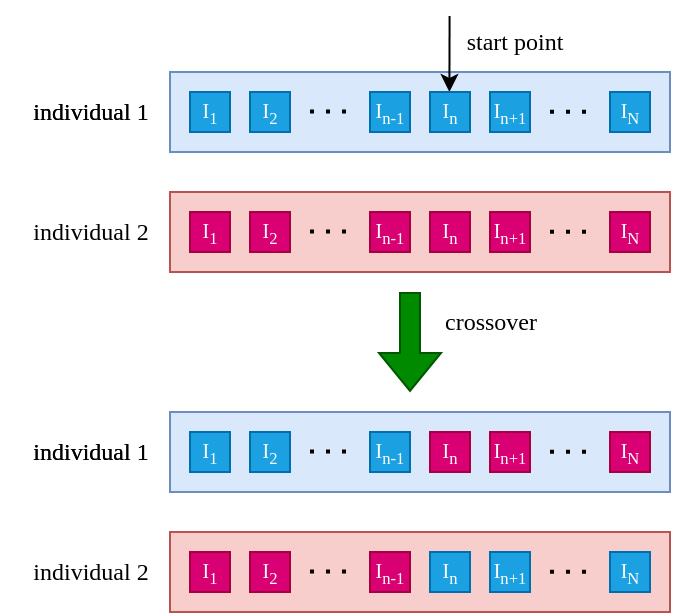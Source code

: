 <mxfile version="22.0.8" type="github">
  <diagram name="第 1 页" id="Molag10bkx70gF2NzAc1">
    <mxGraphModel dx="630" dy="398" grid="1" gridSize="10" guides="1" tooltips="1" connect="1" arrows="1" fold="1" page="1" pageScale="1" pageWidth="1169" pageHeight="827" math="0" shadow="0">
      <root>
        <mxCell id="0" />
        <mxCell id="1" parent="0" />
        <mxCell id="ViMQYmPjHWnvlr-54FI5-1" value="" style="rounded=0;whiteSpace=wrap;html=1;fillColor=#dae8fc;strokeColor=#6c8ebf;" parent="1" vertex="1">
          <mxGeometry x="270" y="220" width="250" height="40" as="geometry" />
        </mxCell>
        <mxCell id="ViMQYmPjHWnvlr-54FI5-3" value="&lt;font face=&quot;Comic Sans MS&quot;&gt;individual 1&lt;/font&gt;" style="text;html=1;align=center;verticalAlign=middle;resizable=0;points=[];autosize=1;strokeColor=none;fillColor=none;" parent="1" vertex="1">
          <mxGeometry x="190" y="225" width="80" height="30" as="geometry" />
        </mxCell>
        <mxCell id="ViMQYmPjHWnvlr-54FI5-4" value="&lt;font style=&quot;font-size: 10px;&quot; face=&quot;Comic Sans MS&quot;&gt;I&lt;sub&gt;1&lt;/sub&gt;&lt;/font&gt;" style="whiteSpace=wrap;html=1;aspect=fixed;fillColor=#1ba1e2;fontColor=#ffffff;strokeColor=#006EAF;" parent="1" vertex="1">
          <mxGeometry x="280" y="230" width="20" height="20" as="geometry" />
        </mxCell>
        <mxCell id="ViMQYmPjHWnvlr-54FI5-7" value="" style="endArrow=none;dashed=1;html=1;dashPattern=1 3;strokeWidth=2;rounded=0;" parent="1" edge="1">
          <mxGeometry width="50" height="50" relative="1" as="geometry">
            <mxPoint x="340" y="239.8" as="sourcePoint" />
            <mxPoint x="360" y="239.8" as="targetPoint" />
          </mxGeometry>
        </mxCell>
        <mxCell id="ViMQYmPjHWnvlr-54FI5-15" value="" style="endArrow=none;dashed=1;html=1;dashPattern=1 3;strokeWidth=2;rounded=0;" parent="1" edge="1">
          <mxGeometry width="50" height="50" relative="1" as="geometry">
            <mxPoint x="460" y="239.88" as="sourcePoint" />
            <mxPoint x="480" y="239.88" as="targetPoint" />
          </mxGeometry>
        </mxCell>
        <mxCell id="ViMQYmPjHWnvlr-54FI5-19" value="&lt;font face=&quot;Comic Sans MS&quot;&gt;individual 2&lt;/font&gt;" style="text;html=1;align=center;verticalAlign=middle;resizable=0;points=[];autosize=1;strokeColor=none;fillColor=none;" parent="1" vertex="1">
          <mxGeometry x="185" y="285" width="90" height="30" as="geometry" />
        </mxCell>
        <mxCell id="ViMQYmPjHWnvlr-54FI5-32" value="&lt;font face=&quot;Comic Sans MS&quot;&gt;individual 1&lt;/font&gt;" style="text;html=1;align=center;verticalAlign=middle;resizable=0;points=[];autosize=1;strokeColor=none;fillColor=none;" parent="1" vertex="1">
          <mxGeometry x="190" y="225" width="80" height="30" as="geometry" />
        </mxCell>
        <mxCell id="ViMQYmPjHWnvlr-54FI5-33" value="&lt;font face=&quot;Comic Sans MS&quot;&gt;start point&lt;/font&gt;" style="text;html=1;align=center;verticalAlign=middle;resizable=0;points=[];autosize=1;strokeColor=none;fillColor=none;" parent="1" vertex="1">
          <mxGeometry x="402" y="190" width="80" height="30" as="geometry" />
        </mxCell>
        <mxCell id="ViMQYmPjHWnvlr-54FI5-34" value="" style="endArrow=classic;html=1;rounded=0;exitX=0.076;exitY=0.066;exitDx=0;exitDy=0;exitPerimeter=0;" parent="1" edge="1">
          <mxGeometry width="50" height="50" relative="1" as="geometry">
            <mxPoint x="409.79" y="191.98" as="sourcePoint" />
            <mxPoint x="409.71" y="230" as="targetPoint" />
          </mxGeometry>
        </mxCell>
        <mxCell id="ViMQYmPjHWnvlr-54FI5-35" value="" style="shape=flexArrow;endArrow=classic;html=1;rounded=0;fillColor=#008a00;strokeColor=#005700;" parent="1" edge="1">
          <mxGeometry width="50" height="50" relative="1" as="geometry">
            <mxPoint x="390" y="330" as="sourcePoint" />
            <mxPoint x="390" y="380" as="targetPoint" />
          </mxGeometry>
        </mxCell>
        <mxCell id="ViMQYmPjHWnvlr-54FI5-36" value="&lt;font face=&quot;Comic Sans MS&quot;&gt;crossover&lt;/font&gt;" style="text;html=1;align=center;verticalAlign=middle;resizable=0;points=[];autosize=1;strokeColor=none;fillColor=none;" parent="1" vertex="1">
          <mxGeometry x="390" y="330" width="80" height="30" as="geometry" />
        </mxCell>
        <mxCell id="ViMQYmPjHWnvlr-54FI5-83" value="&lt;font style=&quot;font-size: 10px;&quot; face=&quot;Comic Sans MS&quot;&gt;I&lt;sub&gt;2&lt;/sub&gt;&lt;/font&gt;" style="whiteSpace=wrap;html=1;aspect=fixed;fillColor=#1ba1e2;fontColor=#ffffff;strokeColor=#006EAF;" parent="1" vertex="1">
          <mxGeometry x="310" y="230" width="20" height="20" as="geometry" />
        </mxCell>
        <mxCell id="ViMQYmPjHWnvlr-54FI5-84" value="&lt;font style=&quot;font-size: 10px;&quot; face=&quot;Comic Sans MS&quot;&gt;I&lt;sub&gt;n+1&lt;/sub&gt;&lt;/font&gt;" style="whiteSpace=wrap;html=1;aspect=fixed;fillColor=#1ba1e2;fontColor=#ffffff;strokeColor=#006EAF;" parent="1" vertex="1">
          <mxGeometry x="430" y="230" width="20" height="20" as="geometry" />
        </mxCell>
        <mxCell id="ViMQYmPjHWnvlr-54FI5-85" value="&lt;font style=&quot;font-size: 10px;&quot; face=&quot;Comic Sans MS&quot;&gt;I&lt;sub&gt;n&lt;/sub&gt;&lt;/font&gt;" style="whiteSpace=wrap;html=1;aspect=fixed;fillColor=#1ba1e2;fontColor=#ffffff;strokeColor=#006EAF;" parent="1" vertex="1">
          <mxGeometry x="400" y="230" width="20" height="20" as="geometry" />
        </mxCell>
        <mxCell id="ViMQYmPjHWnvlr-54FI5-86" value="&lt;font style=&quot;font-size: 10px;&quot; face=&quot;Comic Sans MS&quot;&gt;I&lt;sub&gt;n-1&lt;/sub&gt;&lt;/font&gt;" style="whiteSpace=wrap;html=1;aspect=fixed;fillColor=#1ba1e2;fontColor=#ffffff;strokeColor=#006EAF;" parent="1" vertex="1">
          <mxGeometry x="370" y="230" width="20" height="20" as="geometry" />
        </mxCell>
        <mxCell id="ViMQYmPjHWnvlr-54FI5-87" value="&lt;font style=&quot;font-size: 10px;&quot; face=&quot;Comic Sans MS&quot;&gt;I&lt;sub&gt;N&lt;/sub&gt;&lt;/font&gt;" style="whiteSpace=wrap;html=1;aspect=fixed;fillColor=#1ba1e2;fontColor=#ffffff;strokeColor=#006EAF;" parent="1" vertex="1">
          <mxGeometry x="490" y="230" width="20" height="20" as="geometry" />
        </mxCell>
        <mxCell id="ViMQYmPjHWnvlr-54FI5-89" value="" style="rounded=0;whiteSpace=wrap;html=1;fillColor=#f8cecc;strokeColor=#b85450;" parent="1" vertex="1">
          <mxGeometry x="270" y="280" width="250" height="40" as="geometry" />
        </mxCell>
        <mxCell id="ViMQYmPjHWnvlr-54FI5-90" value="&lt;font style=&quot;font-size: 10px;&quot; face=&quot;Comic Sans MS&quot;&gt;I&lt;sub&gt;1&lt;/sub&gt;&lt;/font&gt;" style="whiteSpace=wrap;html=1;aspect=fixed;fillColor=#d80073;fontColor=#ffffff;strokeColor=#A50040;" parent="1" vertex="1">
          <mxGeometry x="280" y="290" width="20" height="20" as="geometry" />
        </mxCell>
        <mxCell id="ViMQYmPjHWnvlr-54FI5-91" value="" style="endArrow=none;dashed=1;html=1;dashPattern=1 3;strokeWidth=2;rounded=0;" parent="1" edge="1">
          <mxGeometry width="50" height="50" relative="1" as="geometry">
            <mxPoint x="340" y="299.8" as="sourcePoint" />
            <mxPoint x="360" y="299.8" as="targetPoint" />
          </mxGeometry>
        </mxCell>
        <mxCell id="ViMQYmPjHWnvlr-54FI5-92" value="" style="endArrow=none;dashed=1;html=1;dashPattern=1 3;strokeWidth=2;rounded=0;" parent="1" edge="1">
          <mxGeometry width="50" height="50" relative="1" as="geometry">
            <mxPoint x="460" y="299.88" as="sourcePoint" />
            <mxPoint x="480" y="299.88" as="targetPoint" />
          </mxGeometry>
        </mxCell>
        <mxCell id="ViMQYmPjHWnvlr-54FI5-93" value="&lt;font style=&quot;font-size: 10px;&quot; face=&quot;Comic Sans MS&quot;&gt;I&lt;sub&gt;2&lt;/sub&gt;&lt;/font&gt;" style="whiteSpace=wrap;html=1;aspect=fixed;fillColor=#d80073;fontColor=#ffffff;strokeColor=#A50040;" parent="1" vertex="1">
          <mxGeometry x="310" y="290" width="20" height="20" as="geometry" />
        </mxCell>
        <mxCell id="ViMQYmPjHWnvlr-54FI5-94" value="&lt;font style=&quot;font-size: 10px;&quot; face=&quot;Comic Sans MS&quot;&gt;I&lt;sub&gt;n+1&lt;/sub&gt;&lt;/font&gt;" style="whiteSpace=wrap;html=1;aspect=fixed;fillColor=#d80073;fontColor=#ffffff;strokeColor=#A50040;" parent="1" vertex="1">
          <mxGeometry x="430" y="290" width="20" height="20" as="geometry" />
        </mxCell>
        <mxCell id="ViMQYmPjHWnvlr-54FI5-95" value="&lt;font style=&quot;font-size: 10px;&quot; face=&quot;Comic Sans MS&quot;&gt;I&lt;sub&gt;n&lt;/sub&gt;&lt;/font&gt;" style="whiteSpace=wrap;html=1;aspect=fixed;fillColor=#d80073;fontColor=#ffffff;strokeColor=#A50040;" parent="1" vertex="1">
          <mxGeometry x="400" y="290" width="20" height="20" as="geometry" />
        </mxCell>
        <mxCell id="ViMQYmPjHWnvlr-54FI5-96" value="&lt;font style=&quot;font-size: 10px;&quot; face=&quot;Comic Sans MS&quot;&gt;I&lt;sub&gt;n-1&lt;/sub&gt;&lt;/font&gt;" style="whiteSpace=wrap;html=1;aspect=fixed;fillColor=#d80073;fontColor=#ffffff;strokeColor=#A50040;" parent="1" vertex="1">
          <mxGeometry x="370" y="290" width="20" height="20" as="geometry" />
        </mxCell>
        <mxCell id="ViMQYmPjHWnvlr-54FI5-97" value="&lt;font style=&quot;font-size: 10px;&quot; face=&quot;Comic Sans MS&quot;&gt;I&lt;sub&gt;N&lt;/sub&gt;&lt;/font&gt;" style="whiteSpace=wrap;html=1;aspect=fixed;fillColor=#d80073;fontColor=#ffffff;strokeColor=#A50040;" parent="1" vertex="1">
          <mxGeometry x="490" y="290" width="20" height="20" as="geometry" />
        </mxCell>
        <mxCell id="ViMQYmPjHWnvlr-54FI5-98" value="" style="rounded=0;whiteSpace=wrap;html=1;fillColor=#dae8fc;strokeColor=#6c8ebf;" parent="1" vertex="1">
          <mxGeometry x="270" y="390" width="250" height="40" as="geometry" />
        </mxCell>
        <mxCell id="ViMQYmPjHWnvlr-54FI5-99" value="&lt;font face=&quot;Comic Sans MS&quot;&gt;individual 1&lt;/font&gt;" style="text;html=1;align=center;verticalAlign=middle;resizable=0;points=[];autosize=1;strokeColor=none;fillColor=none;" parent="1" vertex="1">
          <mxGeometry x="190" y="395" width="80" height="30" as="geometry" />
        </mxCell>
        <mxCell id="ViMQYmPjHWnvlr-54FI5-100" value="&lt;font style=&quot;font-size: 10px;&quot; face=&quot;Comic Sans MS&quot;&gt;I&lt;sub&gt;1&lt;/sub&gt;&lt;/font&gt;" style="whiteSpace=wrap;html=1;aspect=fixed;fillColor=#1ba1e2;fontColor=#ffffff;strokeColor=#006EAF;" parent="1" vertex="1">
          <mxGeometry x="280" y="400" width="20" height="20" as="geometry" />
        </mxCell>
        <mxCell id="ViMQYmPjHWnvlr-54FI5-101" value="" style="endArrow=none;dashed=1;html=1;dashPattern=1 3;strokeWidth=2;rounded=0;" parent="1" edge="1">
          <mxGeometry width="50" height="50" relative="1" as="geometry">
            <mxPoint x="340" y="409.8" as="sourcePoint" />
            <mxPoint x="360" y="409.8" as="targetPoint" />
          </mxGeometry>
        </mxCell>
        <mxCell id="ViMQYmPjHWnvlr-54FI5-103" value="&lt;font face=&quot;Comic Sans MS&quot;&gt;individual 2&lt;/font&gt;" style="text;html=1;align=center;verticalAlign=middle;resizable=0;points=[];autosize=1;strokeColor=none;fillColor=none;" parent="1" vertex="1">
          <mxGeometry x="185" y="455" width="90" height="30" as="geometry" />
        </mxCell>
        <mxCell id="ViMQYmPjHWnvlr-54FI5-104" value="&lt;font face=&quot;Comic Sans MS&quot;&gt;individual 1&lt;/font&gt;" style="text;html=1;align=center;verticalAlign=middle;resizable=0;points=[];autosize=1;strokeColor=none;fillColor=none;" parent="1" vertex="1">
          <mxGeometry x="190" y="395" width="80" height="30" as="geometry" />
        </mxCell>
        <mxCell id="ViMQYmPjHWnvlr-54FI5-105" value="&lt;font style=&quot;font-size: 10px;&quot; face=&quot;Comic Sans MS&quot;&gt;I&lt;sub&gt;2&lt;/sub&gt;&lt;/font&gt;" style="whiteSpace=wrap;html=1;aspect=fixed;fillColor=#1ba1e2;fontColor=#ffffff;strokeColor=#006EAF;" parent="1" vertex="1">
          <mxGeometry x="310" y="400" width="20" height="20" as="geometry" />
        </mxCell>
        <mxCell id="ViMQYmPjHWnvlr-54FI5-108" value="&lt;font style=&quot;font-size: 10px;&quot; face=&quot;Comic Sans MS&quot;&gt;I&lt;sub&gt;n-1&lt;/sub&gt;&lt;/font&gt;" style="whiteSpace=wrap;html=1;aspect=fixed;fillColor=#1ba1e2;fontColor=#ffffff;strokeColor=#006EAF;" parent="1" vertex="1">
          <mxGeometry x="370" y="400" width="20" height="20" as="geometry" />
        </mxCell>
        <mxCell id="ViMQYmPjHWnvlr-54FI5-110" value="" style="rounded=0;whiteSpace=wrap;html=1;fillColor=#f8cecc;strokeColor=#b85450;" parent="1" vertex="1">
          <mxGeometry x="270" y="450" width="250" height="40" as="geometry" />
        </mxCell>
        <mxCell id="ViMQYmPjHWnvlr-54FI5-111" value="&lt;font style=&quot;font-size: 10px;&quot; face=&quot;Comic Sans MS&quot;&gt;I&lt;sub&gt;1&lt;/sub&gt;&lt;/font&gt;" style="whiteSpace=wrap;html=1;aspect=fixed;fillColor=#d80073;fontColor=#ffffff;strokeColor=#A50040;" parent="1" vertex="1">
          <mxGeometry x="280" y="460" width="20" height="20" as="geometry" />
        </mxCell>
        <mxCell id="ViMQYmPjHWnvlr-54FI5-112" value="" style="endArrow=none;dashed=1;html=1;dashPattern=1 3;strokeWidth=2;rounded=0;" parent="1" edge="1">
          <mxGeometry width="50" height="50" relative="1" as="geometry">
            <mxPoint x="340" y="469.8" as="sourcePoint" />
            <mxPoint x="360" y="469.8" as="targetPoint" />
          </mxGeometry>
        </mxCell>
        <mxCell id="ViMQYmPjHWnvlr-54FI5-114" value="&lt;font style=&quot;font-size: 10px;&quot; face=&quot;Comic Sans MS&quot;&gt;I&lt;sub&gt;2&lt;/sub&gt;&lt;/font&gt;" style="whiteSpace=wrap;html=1;aspect=fixed;fillColor=#d80073;fontColor=#ffffff;strokeColor=#A50040;" parent="1" vertex="1">
          <mxGeometry x="310" y="460" width="20" height="20" as="geometry" />
        </mxCell>
        <mxCell id="ViMQYmPjHWnvlr-54FI5-117" value="&lt;font style=&quot;font-size: 10px;&quot; face=&quot;Comic Sans MS&quot;&gt;I&lt;sub&gt;n-1&lt;/sub&gt;&lt;/font&gt;" style="whiteSpace=wrap;html=1;aspect=fixed;fillColor=#d80073;fontColor=#ffffff;strokeColor=#A50040;" parent="1" vertex="1">
          <mxGeometry x="370" y="460" width="20" height="20" as="geometry" />
        </mxCell>
        <mxCell id="ViMQYmPjHWnvlr-54FI5-119" value="" style="endArrow=none;dashed=1;html=1;dashPattern=1 3;strokeWidth=2;rounded=0;" parent="1" edge="1">
          <mxGeometry width="50" height="50" relative="1" as="geometry">
            <mxPoint x="460" y="469.88" as="sourcePoint" />
            <mxPoint x="480" y="469.88" as="targetPoint" />
          </mxGeometry>
        </mxCell>
        <mxCell id="ViMQYmPjHWnvlr-54FI5-120" value="&lt;font style=&quot;font-size: 10px;&quot; face=&quot;Comic Sans MS&quot;&gt;I&lt;sub&gt;n+1&lt;/sub&gt;&lt;/font&gt;" style="whiteSpace=wrap;html=1;aspect=fixed;fillColor=#1ba1e2;fontColor=#ffffff;strokeColor=#006EAF;" parent="1" vertex="1">
          <mxGeometry x="430" y="460" width="20" height="20" as="geometry" />
        </mxCell>
        <mxCell id="ViMQYmPjHWnvlr-54FI5-121" value="&lt;font style=&quot;font-size: 10px;&quot; face=&quot;Comic Sans MS&quot;&gt;I&lt;sub&gt;n&lt;/sub&gt;&lt;/font&gt;" style="whiteSpace=wrap;html=1;aspect=fixed;fillColor=#1ba1e2;fontColor=#ffffff;strokeColor=#006EAF;" parent="1" vertex="1">
          <mxGeometry x="400" y="460" width="20" height="20" as="geometry" />
        </mxCell>
        <mxCell id="ViMQYmPjHWnvlr-54FI5-122" value="&lt;font style=&quot;font-size: 10px;&quot; face=&quot;Comic Sans MS&quot;&gt;I&lt;sub&gt;N&lt;/sub&gt;&lt;/font&gt;" style="whiteSpace=wrap;html=1;aspect=fixed;fillColor=#1ba1e2;fontColor=#ffffff;strokeColor=#006EAF;" parent="1" vertex="1">
          <mxGeometry x="490" y="460" width="20" height="20" as="geometry" />
        </mxCell>
        <mxCell id="ViMQYmPjHWnvlr-54FI5-123" value="" style="endArrow=none;dashed=1;html=1;dashPattern=1 3;strokeWidth=2;rounded=0;" parent="1" edge="1">
          <mxGeometry width="50" height="50" relative="1" as="geometry">
            <mxPoint x="460" y="409.88" as="sourcePoint" />
            <mxPoint x="480" y="409.88" as="targetPoint" />
          </mxGeometry>
        </mxCell>
        <mxCell id="ViMQYmPjHWnvlr-54FI5-124" value="&lt;font style=&quot;font-size: 10px;&quot; face=&quot;Comic Sans MS&quot;&gt;I&lt;sub&gt;n+1&lt;/sub&gt;&lt;/font&gt;" style="whiteSpace=wrap;html=1;aspect=fixed;fillColor=#d80073;fontColor=#ffffff;strokeColor=#A50040;" parent="1" vertex="1">
          <mxGeometry x="430" y="400" width="20" height="20" as="geometry" />
        </mxCell>
        <mxCell id="ViMQYmPjHWnvlr-54FI5-125" value="&lt;font style=&quot;font-size: 10px;&quot; face=&quot;Comic Sans MS&quot;&gt;I&lt;sub&gt;n&lt;/sub&gt;&lt;/font&gt;" style="whiteSpace=wrap;html=1;aspect=fixed;fillColor=#d80073;fontColor=#ffffff;strokeColor=#A50040;" parent="1" vertex="1">
          <mxGeometry x="400" y="400" width="20" height="20" as="geometry" />
        </mxCell>
        <mxCell id="ViMQYmPjHWnvlr-54FI5-126" value="&lt;font style=&quot;font-size: 10px;&quot; face=&quot;Comic Sans MS&quot;&gt;I&lt;sub&gt;N&lt;/sub&gt;&lt;/font&gt;" style="whiteSpace=wrap;html=1;aspect=fixed;fillColor=#d80073;fontColor=#ffffff;strokeColor=#A50040;" parent="1" vertex="1">
          <mxGeometry x="490" y="400" width="20" height="20" as="geometry" />
        </mxCell>
      </root>
    </mxGraphModel>
  </diagram>
</mxfile>
